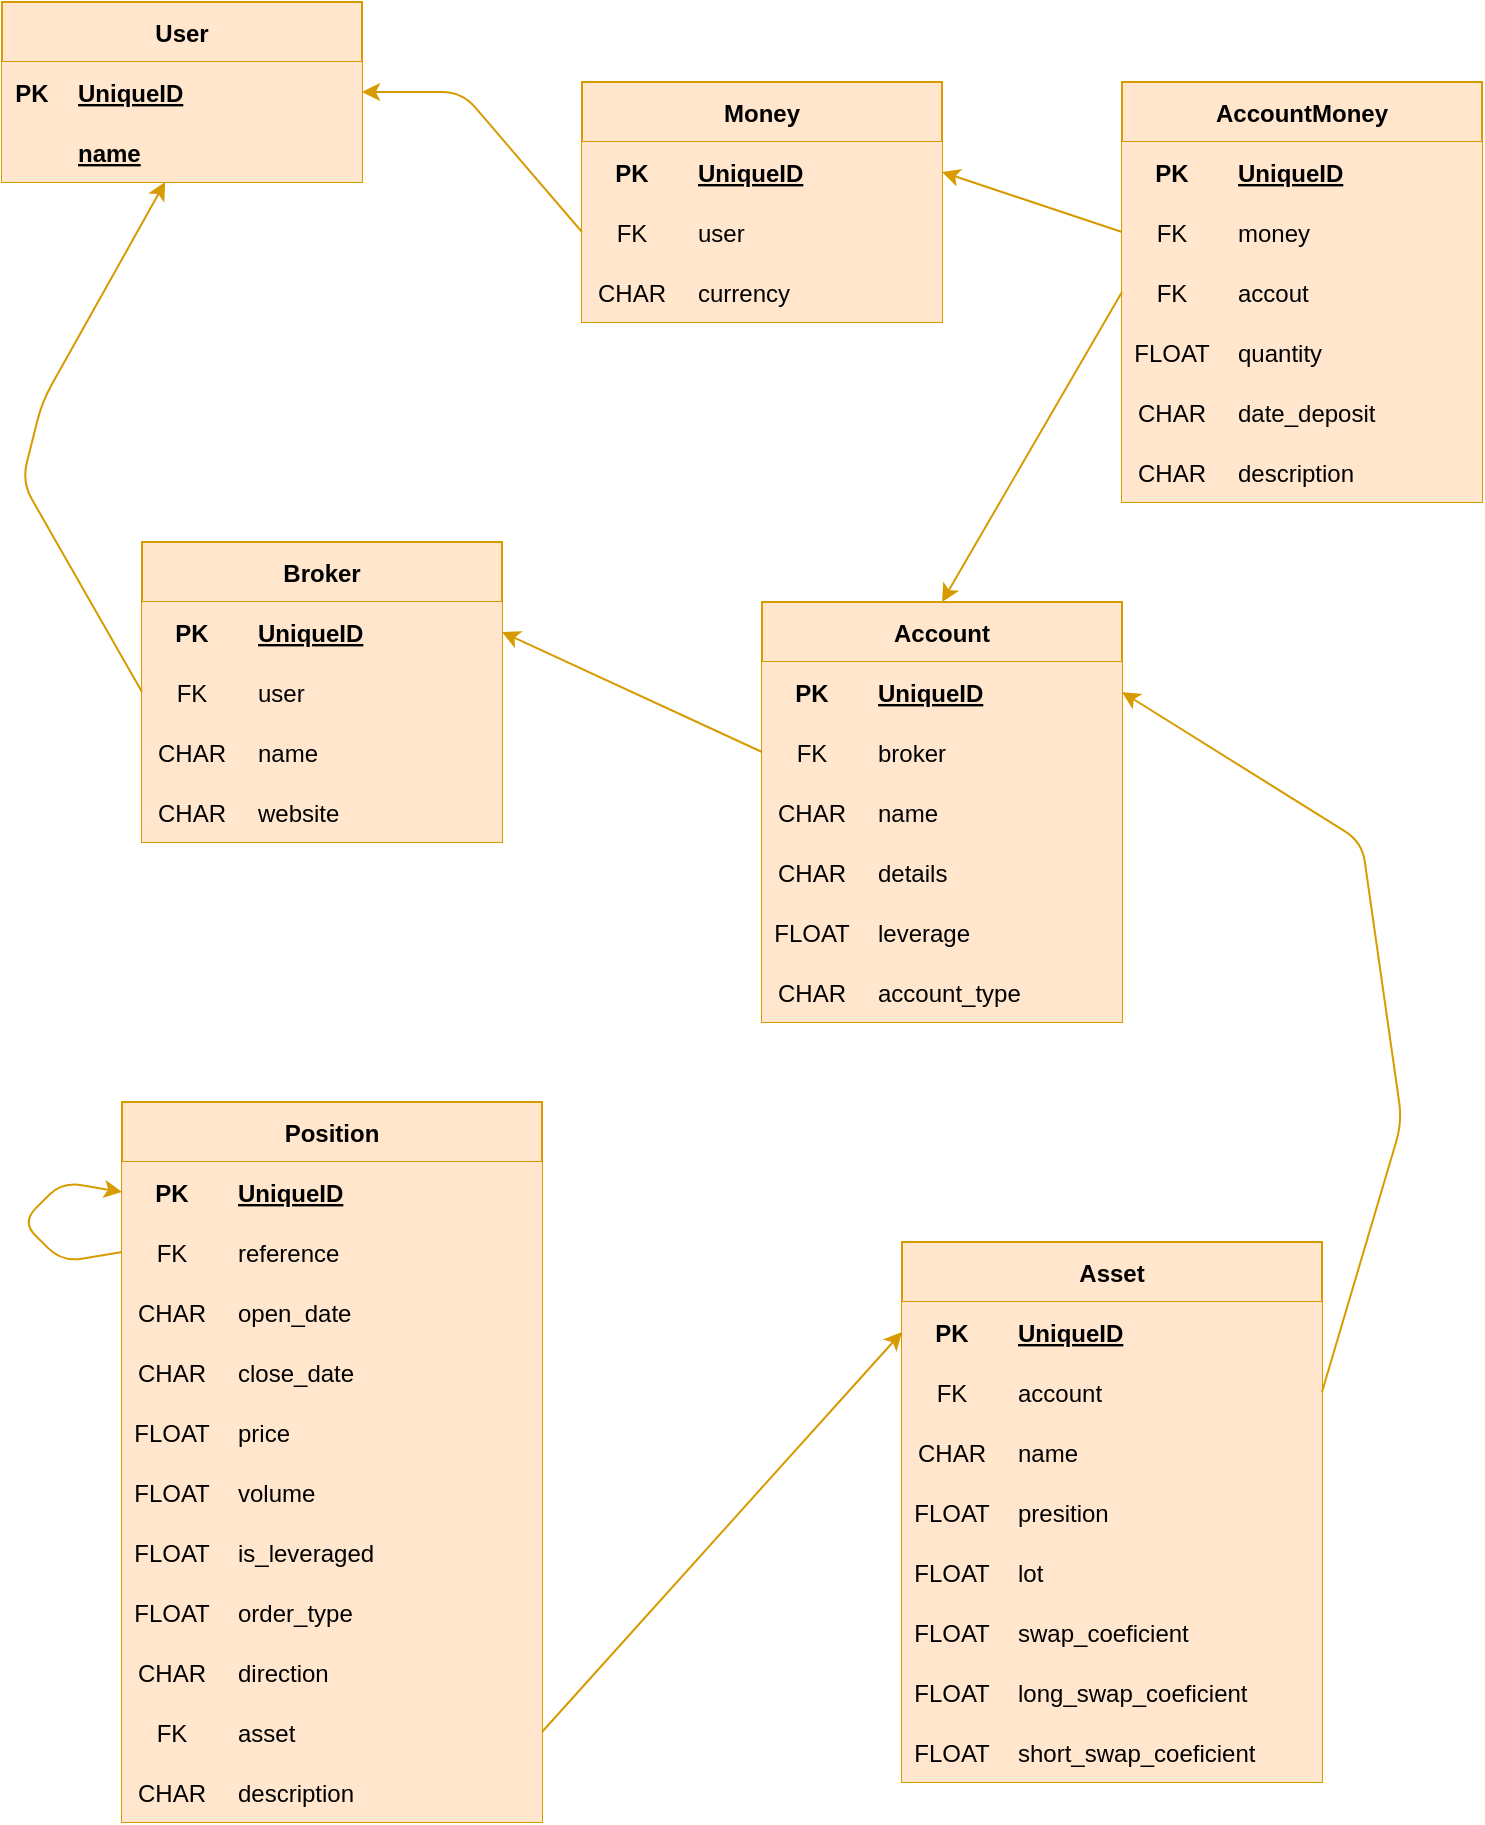 <mxfile>
    <diagram id="B8RGWdeKtpABV1qiiUbp" name="Page-1">
        <mxGraphModel dx="849" dy="607" grid="1" gridSize="10" guides="1" tooltips="1" connect="1" arrows="1" fold="1" page="1" pageScale="1" pageWidth="850" pageHeight="1100" math="0" shadow="0">
            <root>
                <mxCell id="0"/>
                <mxCell id="1" parent="0"/>
                <mxCell id="31" value="User" style="shape=table;startSize=30;container=1;collapsible=1;childLayout=tableLayout;fixedRows=1;rowLines=0;fontStyle=1;align=center;resizeLast=1;swimlaneLine=1;shadow=0;fillColor=#ffe6cc;strokeColor=#d79b00;fontColor=#000000;" parent="1" vertex="1">
                    <mxGeometry x="30" y="100" width="180" height="90" as="geometry"/>
                </mxCell>
                <mxCell id="32" value="" style="shape=tableRow;horizontal=0;startSize=0;swimlaneHead=0;swimlaneBody=0;collapsible=0;dropTarget=0;points=[[0,0.5],[1,0.5]];portConstraint=eastwest;top=0;left=0;right=0;bottom=1;swimlaneLine=1;shadow=0;fillColor=#ffe6cc;strokeColor=#d79b00;fontColor=#000000;" parent="31" vertex="1">
                    <mxGeometry y="30" width="180" height="30" as="geometry"/>
                </mxCell>
                <mxCell id="33" value="PK" style="shape=partialRectangle;connectable=0;top=0;left=0;bottom=0;right=0;fontStyle=1;overflow=hidden;swimlaneLine=1;shadow=0;fillColor=#ffe6cc;strokeColor=#d79b00;fontColor=#000000;" parent="32" vertex="1">
                    <mxGeometry width="30" height="30" as="geometry">
                        <mxRectangle width="30" height="30" as="alternateBounds"/>
                    </mxGeometry>
                </mxCell>
                <mxCell id="34" value="UniqueID" style="shape=partialRectangle;connectable=0;top=0;left=0;bottom=0;right=0;align=left;spacingLeft=6;fontStyle=5;overflow=hidden;swimlaneLine=1;shadow=0;fillColor=#ffe6cc;strokeColor=#d79b00;fontColor=#000000;" parent="32" vertex="1">
                    <mxGeometry x="30" width="150" height="30" as="geometry">
                        <mxRectangle width="150" height="30" as="alternateBounds"/>
                    </mxGeometry>
                </mxCell>
                <mxCell id="44" style="shape=tableRow;horizontal=0;startSize=0;swimlaneHead=0;swimlaneBody=0;collapsible=0;dropTarget=0;points=[[0,0.5],[1,0.5]];portConstraint=eastwest;top=0;left=0;right=0;bottom=1;swimlaneLine=1;shadow=0;fillColor=#ffe6cc;strokeColor=#d79b00;fontColor=#000000;" parent="31" vertex="1">
                    <mxGeometry y="60" width="180" height="30" as="geometry"/>
                </mxCell>
                <mxCell id="45" style="shape=partialRectangle;connectable=0;top=0;left=0;bottom=0;right=0;fontStyle=1;overflow=hidden;swimlaneLine=1;shadow=0;fillColor=#ffe6cc;strokeColor=#d79b00;fontColor=#000000;" parent="44" vertex="1">
                    <mxGeometry width="30" height="30" as="geometry">
                        <mxRectangle width="30" height="30" as="alternateBounds"/>
                    </mxGeometry>
                </mxCell>
                <mxCell id="46" value="name" style="shape=partialRectangle;connectable=0;top=0;left=0;bottom=0;right=0;align=left;spacingLeft=6;fontStyle=5;overflow=hidden;swimlaneLine=1;shadow=0;fillColor=#ffe6cc;strokeColor=#d79b00;fontColor=#000000;" parent="44" vertex="1">
                    <mxGeometry x="30" width="150" height="30" as="geometry">
                        <mxRectangle width="150" height="30" as="alternateBounds"/>
                    </mxGeometry>
                </mxCell>
                <mxCell id="47" value="Money" style="shape=table;startSize=30;container=1;collapsible=1;childLayout=tableLayout;fixedRows=1;rowLines=0;fontStyle=1;align=center;resizeLast=1;swimlaneLine=1;shadow=0;fillColor=#ffe6cc;strokeColor=#d79b00;fontColor=#000000;" parent="1" vertex="1">
                    <mxGeometry x="320" y="140" width="180" height="120" as="geometry"/>
                </mxCell>
                <mxCell id="48" value="" style="shape=tableRow;horizontal=0;startSize=0;swimlaneHead=0;swimlaneBody=0;collapsible=0;dropTarget=0;points=[[0,0.5],[1,0.5]];portConstraint=eastwest;top=0;left=0;right=0;bottom=1;swimlaneLine=1;shadow=0;fillColor=#ffe6cc;strokeColor=#d79b00;fontColor=#000000;" parent="47" vertex="1">
                    <mxGeometry y="30" width="180" height="30" as="geometry"/>
                </mxCell>
                <mxCell id="49" value="PK" style="shape=partialRectangle;connectable=0;top=0;left=0;bottom=0;right=0;fontStyle=1;overflow=hidden;swimlaneLine=1;shadow=0;fillColor=#ffe6cc;strokeColor=#d79b00;fontColor=#000000;" parent="48" vertex="1">
                    <mxGeometry width="50" height="30" as="geometry">
                        <mxRectangle width="50" height="30" as="alternateBounds"/>
                    </mxGeometry>
                </mxCell>
                <mxCell id="50" value="UniqueID" style="shape=partialRectangle;connectable=0;top=0;left=0;bottom=0;right=0;align=left;spacingLeft=6;fontStyle=5;overflow=hidden;swimlaneLine=1;shadow=0;fillColor=#ffe6cc;strokeColor=#d79b00;fontColor=#000000;" parent="48" vertex="1">
                    <mxGeometry x="50" width="130" height="30" as="geometry">
                        <mxRectangle width="130" height="30" as="alternateBounds"/>
                    </mxGeometry>
                </mxCell>
                <mxCell id="51" value="" style="shape=tableRow;horizontal=0;startSize=0;swimlaneHead=0;swimlaneBody=0;collapsible=0;dropTarget=0;points=[[0,0.5],[1,0.5]];portConstraint=eastwest;top=0;left=0;right=0;bottom=0;swimlaneLine=1;shadow=0;fillColor=#ffe6cc;strokeColor=#d79b00;fontColor=#000000;" parent="47" vertex="1">
                    <mxGeometry y="60" width="180" height="30" as="geometry"/>
                </mxCell>
                <mxCell id="52" value="FK" style="shape=partialRectangle;connectable=0;top=0;left=0;bottom=0;right=0;editable=1;overflow=hidden;swimlaneLine=1;shadow=0;fillColor=#ffe6cc;strokeColor=#d79b00;fontColor=#000000;" parent="51" vertex="1">
                    <mxGeometry width="50" height="30" as="geometry">
                        <mxRectangle width="50" height="30" as="alternateBounds"/>
                    </mxGeometry>
                </mxCell>
                <mxCell id="53" value="user" style="shape=partialRectangle;connectable=0;top=0;left=0;bottom=0;right=0;align=left;spacingLeft=6;overflow=hidden;swimlaneLine=1;shadow=0;fillColor=#ffe6cc;strokeColor=#d79b00;fontColor=#000000;" parent="51" vertex="1">
                    <mxGeometry x="50" width="130" height="30" as="geometry">
                        <mxRectangle width="130" height="30" as="alternateBounds"/>
                    </mxGeometry>
                </mxCell>
                <mxCell id="54" value="" style="shape=tableRow;horizontal=0;startSize=0;swimlaneHead=0;swimlaneBody=0;collapsible=0;dropTarget=0;points=[[0,0.5],[1,0.5]];portConstraint=eastwest;top=0;left=0;right=0;bottom=0;swimlaneLine=1;shadow=0;fillColor=#ffe6cc;strokeColor=#d79b00;fontColor=#000000;" parent="47" vertex="1">
                    <mxGeometry y="90" width="180" height="30" as="geometry"/>
                </mxCell>
                <mxCell id="55" value="CHAR" style="shape=partialRectangle;connectable=0;top=0;left=0;bottom=0;right=0;editable=1;overflow=hidden;swimlaneLine=1;shadow=0;fillColor=#ffe6cc;strokeColor=#d79b00;fontColor=#000000;" parent="54" vertex="1">
                    <mxGeometry width="50" height="30" as="geometry">
                        <mxRectangle width="50" height="30" as="alternateBounds"/>
                    </mxGeometry>
                </mxCell>
                <mxCell id="56" value="currency" style="shape=partialRectangle;connectable=0;top=0;left=0;bottom=0;right=0;align=left;spacingLeft=6;overflow=hidden;swimlaneLine=1;shadow=0;fillColor=#ffe6cc;strokeColor=#d79b00;fontColor=#000000;" parent="54" vertex="1">
                    <mxGeometry x="50" width="130" height="30" as="geometry">
                        <mxRectangle width="130" height="30" as="alternateBounds"/>
                    </mxGeometry>
                </mxCell>
                <mxCell id="64" style="edgeStyle=none;html=1;exitX=0;exitY=0.5;exitDx=0;exitDy=0;entryX=1;entryY=0.5;entryDx=0;entryDy=0;swimlaneLine=1;shadow=0;fillColor=#ffe6cc;strokeColor=#d79b00;fontColor=#000000;" parent="1" source="51" target="32" edge="1">
                    <mxGeometry relative="1" as="geometry">
                        <Array as="points">
                            <mxPoint x="260" y="145"/>
                        </Array>
                    </mxGeometry>
                </mxCell>
                <mxCell id="65" value="Broker" style="shape=table;startSize=30;container=1;collapsible=1;childLayout=tableLayout;fixedRows=1;rowLines=0;fontStyle=1;align=center;resizeLast=1;swimlaneLine=1;shadow=0;fillColor=#ffe6cc;strokeColor=#d79b00;fontColor=#000000;" parent="1" vertex="1">
                    <mxGeometry x="100" y="370" width="180" height="150" as="geometry"/>
                </mxCell>
                <mxCell id="66" value="" style="shape=tableRow;horizontal=0;startSize=0;swimlaneHead=0;swimlaneBody=0;collapsible=0;dropTarget=0;points=[[0,0.5],[1,0.5]];portConstraint=eastwest;top=0;left=0;right=0;bottom=1;swimlaneLine=1;shadow=0;fillColor=#ffe6cc;strokeColor=#d79b00;fontColor=#000000;" parent="65" vertex="1">
                    <mxGeometry y="30" width="180" height="30" as="geometry"/>
                </mxCell>
                <mxCell id="67" value="PK" style="shape=partialRectangle;connectable=0;top=0;left=0;bottom=0;right=0;fontStyle=1;overflow=hidden;swimlaneLine=1;shadow=0;fillColor=#ffe6cc;strokeColor=#d79b00;fontColor=#000000;" parent="66" vertex="1">
                    <mxGeometry width="50" height="30" as="geometry">
                        <mxRectangle width="50" height="30" as="alternateBounds"/>
                    </mxGeometry>
                </mxCell>
                <mxCell id="68" value="UniqueID" style="shape=partialRectangle;connectable=0;top=0;left=0;bottom=0;right=0;align=left;spacingLeft=6;fontStyle=5;overflow=hidden;swimlaneLine=1;shadow=0;fillColor=#ffe6cc;strokeColor=#d79b00;fontColor=#000000;" parent="66" vertex="1">
                    <mxGeometry x="50" width="130" height="30" as="geometry">
                        <mxRectangle width="130" height="30" as="alternateBounds"/>
                    </mxGeometry>
                </mxCell>
                <mxCell id="69" value="" style="shape=tableRow;horizontal=0;startSize=0;swimlaneHead=0;swimlaneBody=0;collapsible=0;dropTarget=0;points=[[0,0.5],[1,0.5]];portConstraint=eastwest;top=0;left=0;right=0;bottom=0;swimlaneLine=1;shadow=0;fillColor=#ffe6cc;strokeColor=#d79b00;fontColor=#000000;" parent="65" vertex="1">
                    <mxGeometry y="60" width="180" height="30" as="geometry"/>
                </mxCell>
                <mxCell id="70" value="FK" style="shape=partialRectangle;connectable=0;top=0;left=0;bottom=0;right=0;editable=1;overflow=hidden;swimlaneLine=1;shadow=0;fillColor=#ffe6cc;strokeColor=#d79b00;fontColor=#000000;" parent="69" vertex="1">
                    <mxGeometry width="50" height="30" as="geometry">
                        <mxRectangle width="50" height="30" as="alternateBounds"/>
                    </mxGeometry>
                </mxCell>
                <mxCell id="71" value="user" style="shape=partialRectangle;connectable=0;top=0;left=0;bottom=0;right=0;align=left;spacingLeft=6;overflow=hidden;swimlaneLine=1;shadow=0;fillColor=#ffe6cc;strokeColor=#d79b00;fontColor=#000000;" parent="69" vertex="1">
                    <mxGeometry x="50" width="130" height="30" as="geometry">
                        <mxRectangle width="130" height="30" as="alternateBounds"/>
                    </mxGeometry>
                </mxCell>
                <mxCell id="72" value="" style="shape=tableRow;horizontal=0;startSize=0;swimlaneHead=0;swimlaneBody=0;collapsible=0;dropTarget=0;points=[[0,0.5],[1,0.5]];portConstraint=eastwest;top=0;left=0;right=0;bottom=0;swimlaneLine=1;shadow=0;fillColor=#ffe6cc;strokeColor=#d79b00;fontColor=#000000;" parent="65" vertex="1">
                    <mxGeometry y="90" width="180" height="30" as="geometry"/>
                </mxCell>
                <mxCell id="73" value="CHAR" style="shape=partialRectangle;connectable=0;top=0;left=0;bottom=0;right=0;editable=1;overflow=hidden;swimlaneLine=1;shadow=0;fillColor=#ffe6cc;strokeColor=#d79b00;fontColor=#000000;" parent="72" vertex="1">
                    <mxGeometry width="50" height="30" as="geometry">
                        <mxRectangle width="50" height="30" as="alternateBounds"/>
                    </mxGeometry>
                </mxCell>
                <mxCell id="74" value="name" style="shape=partialRectangle;connectable=0;top=0;left=0;bottom=0;right=0;align=left;spacingLeft=6;overflow=hidden;swimlaneLine=1;shadow=0;fillColor=#ffe6cc;strokeColor=#d79b00;fontColor=#000000;" parent="72" vertex="1">
                    <mxGeometry x="50" width="130" height="30" as="geometry">
                        <mxRectangle width="130" height="30" as="alternateBounds"/>
                    </mxGeometry>
                </mxCell>
                <mxCell id="75" style="shape=tableRow;horizontal=0;startSize=0;swimlaneHead=0;swimlaneBody=0;collapsible=0;dropTarget=0;points=[[0,0.5],[1,0.5]];portConstraint=eastwest;top=0;left=0;right=0;bottom=0;swimlaneLine=1;shadow=0;fillColor=#ffe6cc;strokeColor=#d79b00;fontColor=#000000;" parent="65" vertex="1">
                    <mxGeometry y="120" width="180" height="30" as="geometry"/>
                </mxCell>
                <mxCell id="76" value="CHAR" style="shape=partialRectangle;connectable=0;top=0;left=0;bottom=0;right=0;editable=1;overflow=hidden;swimlaneLine=1;shadow=0;fillColor=#ffe6cc;strokeColor=#d79b00;fontColor=#000000;" parent="75" vertex="1">
                    <mxGeometry width="50" height="30" as="geometry">
                        <mxRectangle width="50" height="30" as="alternateBounds"/>
                    </mxGeometry>
                </mxCell>
                <mxCell id="77" value="website" style="shape=partialRectangle;connectable=0;top=0;left=0;bottom=0;right=0;align=left;spacingLeft=6;overflow=hidden;swimlaneLine=1;shadow=0;fillColor=#ffe6cc;strokeColor=#d79b00;fontColor=#000000;" parent="75" vertex="1">
                    <mxGeometry x="50" width="130" height="30" as="geometry">
                        <mxRectangle width="130" height="30" as="alternateBounds"/>
                    </mxGeometry>
                </mxCell>
                <mxCell id="78" style="edgeStyle=none;html=1;exitX=0;exitY=0.5;exitDx=0;exitDy=0;swimlaneLine=1;shadow=0;fillColor=#ffe6cc;strokeColor=#d79b00;fontColor=#000000;" parent="1" source="69" target="44" edge="1">
                    <mxGeometry relative="1" as="geometry">
                        <Array as="points">
                            <mxPoint x="40" y="340"/>
                            <mxPoint x="50" y="300"/>
                        </Array>
                    </mxGeometry>
                </mxCell>
                <mxCell id="79" value="Account" style="shape=table;startSize=30;container=1;collapsible=1;childLayout=tableLayout;fixedRows=1;rowLines=0;fontStyle=1;align=center;resizeLast=1;swimlaneLine=1;shadow=0;fillColor=#ffe6cc;strokeColor=#d79b00;fontColor=#000000;" parent="1" vertex="1">
                    <mxGeometry x="410" y="400" width="180" height="210" as="geometry"/>
                </mxCell>
                <mxCell id="80" value="" style="shape=tableRow;horizontal=0;startSize=0;swimlaneHead=0;swimlaneBody=0;collapsible=0;dropTarget=0;points=[[0,0.5],[1,0.5]];portConstraint=eastwest;top=0;left=0;right=0;bottom=1;swimlaneLine=1;shadow=0;fillColor=#ffe6cc;strokeColor=#d79b00;fontColor=#000000;" parent="79" vertex="1">
                    <mxGeometry y="30" width="180" height="30" as="geometry"/>
                </mxCell>
                <mxCell id="81" value="PK" style="shape=partialRectangle;connectable=0;top=0;left=0;bottom=0;right=0;fontStyle=1;overflow=hidden;swimlaneLine=1;shadow=0;fillColor=#ffe6cc;strokeColor=#d79b00;fontColor=#000000;" parent="80" vertex="1">
                    <mxGeometry width="50" height="30" as="geometry">
                        <mxRectangle width="50" height="30" as="alternateBounds"/>
                    </mxGeometry>
                </mxCell>
                <mxCell id="82" value="UniqueID" style="shape=partialRectangle;connectable=0;top=0;left=0;bottom=0;right=0;align=left;spacingLeft=6;fontStyle=5;overflow=hidden;swimlaneLine=1;shadow=0;fillColor=#ffe6cc;strokeColor=#d79b00;fontColor=#000000;" parent="80" vertex="1">
                    <mxGeometry x="50" width="130" height="30" as="geometry">
                        <mxRectangle width="130" height="30" as="alternateBounds"/>
                    </mxGeometry>
                </mxCell>
                <mxCell id="83" value="" style="shape=tableRow;horizontal=0;startSize=0;swimlaneHead=0;swimlaneBody=0;collapsible=0;dropTarget=0;points=[[0,0.5],[1,0.5]];portConstraint=eastwest;top=0;left=0;right=0;bottom=0;swimlaneLine=1;shadow=0;fillColor=#ffe6cc;strokeColor=#d79b00;fontColor=#000000;" parent="79" vertex="1">
                    <mxGeometry y="60" width="180" height="30" as="geometry"/>
                </mxCell>
                <mxCell id="84" value="FK" style="shape=partialRectangle;connectable=0;top=0;left=0;bottom=0;right=0;editable=1;overflow=hidden;swimlaneLine=1;shadow=0;fillColor=#ffe6cc;strokeColor=#d79b00;fontColor=#000000;" parent="83" vertex="1">
                    <mxGeometry width="50" height="30" as="geometry">
                        <mxRectangle width="50" height="30" as="alternateBounds"/>
                    </mxGeometry>
                </mxCell>
                <mxCell id="85" value="broker" style="shape=partialRectangle;connectable=0;top=0;left=0;bottom=0;right=0;align=left;spacingLeft=6;overflow=hidden;swimlaneLine=1;shadow=0;fillColor=#ffe6cc;strokeColor=#d79b00;fontColor=#000000;" parent="83" vertex="1">
                    <mxGeometry x="50" width="130" height="30" as="geometry">
                        <mxRectangle width="130" height="30" as="alternateBounds"/>
                    </mxGeometry>
                </mxCell>
                <mxCell id="86" value="" style="shape=tableRow;horizontal=0;startSize=0;swimlaneHead=0;swimlaneBody=0;collapsible=0;dropTarget=0;points=[[0,0.5],[1,0.5]];portConstraint=eastwest;top=0;left=0;right=0;bottom=0;swimlaneLine=1;shadow=0;fillColor=#ffe6cc;strokeColor=#d79b00;fontColor=#000000;" parent="79" vertex="1">
                    <mxGeometry y="90" width="180" height="30" as="geometry"/>
                </mxCell>
                <mxCell id="87" value="CHAR" style="shape=partialRectangle;connectable=0;top=0;left=0;bottom=0;right=0;editable=1;overflow=hidden;swimlaneLine=1;shadow=0;fillColor=#ffe6cc;strokeColor=#d79b00;fontColor=#000000;" parent="86" vertex="1">
                    <mxGeometry width="50" height="30" as="geometry">
                        <mxRectangle width="50" height="30" as="alternateBounds"/>
                    </mxGeometry>
                </mxCell>
                <mxCell id="88" value="name" style="shape=partialRectangle;connectable=0;top=0;left=0;bottom=0;right=0;align=left;spacingLeft=6;overflow=hidden;swimlaneLine=1;shadow=0;fillColor=#ffe6cc;strokeColor=#d79b00;fontColor=#000000;" parent="86" vertex="1">
                    <mxGeometry x="50" width="130" height="30" as="geometry">
                        <mxRectangle width="130" height="30" as="alternateBounds"/>
                    </mxGeometry>
                </mxCell>
                <mxCell id="89" style="shape=tableRow;horizontal=0;startSize=0;swimlaneHead=0;swimlaneBody=0;collapsible=0;dropTarget=0;points=[[0,0.5],[1,0.5]];portConstraint=eastwest;top=0;left=0;right=0;bottom=0;swimlaneLine=1;shadow=0;fillColor=#ffe6cc;strokeColor=#d79b00;fontColor=#000000;" parent="79" vertex="1">
                    <mxGeometry y="120" width="180" height="30" as="geometry"/>
                </mxCell>
                <mxCell id="90" value="CHAR" style="shape=partialRectangle;connectable=0;top=0;left=0;bottom=0;right=0;editable=1;overflow=hidden;swimlaneLine=1;shadow=0;fillColor=#ffe6cc;strokeColor=#d79b00;fontColor=#000000;" parent="89" vertex="1">
                    <mxGeometry width="50" height="30" as="geometry">
                        <mxRectangle width="50" height="30" as="alternateBounds"/>
                    </mxGeometry>
                </mxCell>
                <mxCell id="91" value="details" style="shape=partialRectangle;connectable=0;top=0;left=0;bottom=0;right=0;align=left;spacingLeft=6;overflow=hidden;swimlaneLine=1;shadow=0;fillColor=#ffe6cc;strokeColor=#d79b00;fontColor=#000000;" parent="89" vertex="1">
                    <mxGeometry x="50" width="130" height="30" as="geometry">
                        <mxRectangle width="130" height="30" as="alternateBounds"/>
                    </mxGeometry>
                </mxCell>
                <mxCell id="92" style="shape=tableRow;horizontal=0;startSize=0;swimlaneHead=0;swimlaneBody=0;collapsible=0;dropTarget=0;points=[[0,0.5],[1,0.5]];portConstraint=eastwest;top=0;left=0;right=0;bottom=0;swimlaneLine=1;shadow=0;fillColor=#ffe6cc;strokeColor=#d79b00;fontColor=#000000;" parent="79" vertex="1">
                    <mxGeometry y="150" width="180" height="30" as="geometry"/>
                </mxCell>
                <mxCell id="93" value="FLOAT" style="shape=partialRectangle;connectable=0;top=0;left=0;bottom=0;right=0;editable=1;overflow=hidden;swimlaneLine=1;shadow=0;fillColor=#ffe6cc;strokeColor=#d79b00;fontColor=#000000;" parent="92" vertex="1">
                    <mxGeometry width="50" height="30" as="geometry">
                        <mxRectangle width="50" height="30" as="alternateBounds"/>
                    </mxGeometry>
                </mxCell>
                <mxCell id="94" value="leverage" style="shape=partialRectangle;connectable=0;top=0;left=0;bottom=0;right=0;align=left;spacingLeft=6;overflow=hidden;swimlaneLine=1;shadow=0;fillColor=#ffe6cc;strokeColor=#d79b00;fontColor=#000000;" parent="92" vertex="1">
                    <mxGeometry x="50" width="130" height="30" as="geometry">
                        <mxRectangle width="130" height="30" as="alternateBounds"/>
                    </mxGeometry>
                </mxCell>
                <mxCell id="95" style="shape=tableRow;horizontal=0;startSize=0;swimlaneHead=0;swimlaneBody=0;collapsible=0;dropTarget=0;points=[[0,0.5],[1,0.5]];portConstraint=eastwest;top=0;left=0;right=0;bottom=0;swimlaneLine=1;shadow=0;fillColor=#ffe6cc;strokeColor=#d79b00;fontColor=#000000;" parent="79" vertex="1">
                    <mxGeometry y="180" width="180" height="30" as="geometry"/>
                </mxCell>
                <mxCell id="96" value="CHAR" style="shape=partialRectangle;connectable=0;top=0;left=0;bottom=0;right=0;editable=1;overflow=hidden;swimlaneLine=1;shadow=0;fillColor=#ffe6cc;strokeColor=#d79b00;fontColor=#000000;" parent="95" vertex="1">
                    <mxGeometry width="50" height="30" as="geometry">
                        <mxRectangle width="50" height="30" as="alternateBounds"/>
                    </mxGeometry>
                </mxCell>
                <mxCell id="97" value="account_type" style="shape=partialRectangle;connectable=0;top=0;left=0;bottom=0;right=0;align=left;spacingLeft=6;overflow=hidden;swimlaneLine=1;shadow=0;fillColor=#ffe6cc;strokeColor=#d79b00;fontColor=#000000;" parent="95" vertex="1">
                    <mxGeometry x="50" width="130" height="30" as="geometry">
                        <mxRectangle width="130" height="30" as="alternateBounds"/>
                    </mxGeometry>
                </mxCell>
                <mxCell id="101" style="edgeStyle=none;html=1;exitX=0;exitY=0.5;exitDx=0;exitDy=0;entryX=1;entryY=0.5;entryDx=0;entryDy=0;swimlaneLine=1;shadow=0;fillColor=#ffe6cc;strokeColor=#d79b00;fontColor=#000000;" parent="1" source="83" target="66" edge="1">
                    <mxGeometry relative="1" as="geometry"/>
                </mxCell>
                <mxCell id="102" value="Asset" style="shape=table;startSize=30;container=1;collapsible=1;childLayout=tableLayout;fixedRows=1;rowLines=0;fontStyle=1;align=center;resizeLast=1;swimlaneLine=1;shadow=0;fillColor=#ffe6cc;strokeColor=#d79b00;fontColor=#000000;" parent="1" vertex="1">
                    <mxGeometry x="480" y="720" width="210" height="270" as="geometry"/>
                </mxCell>
                <mxCell id="103" value="" style="shape=tableRow;horizontal=0;startSize=0;swimlaneHead=0;swimlaneBody=0;collapsible=0;dropTarget=0;points=[[0,0.5],[1,0.5]];portConstraint=eastwest;top=0;left=0;right=0;bottom=1;swimlaneLine=1;shadow=0;fillColor=#ffe6cc;strokeColor=#d79b00;fontColor=#000000;" parent="102" vertex="1">
                    <mxGeometry y="30" width="210" height="30" as="geometry"/>
                </mxCell>
                <mxCell id="104" value="PK" style="shape=partialRectangle;connectable=0;top=0;left=0;bottom=0;right=0;fontStyle=1;overflow=hidden;swimlaneLine=1;shadow=0;fillColor=#ffe6cc;strokeColor=#d79b00;fontColor=#000000;" parent="103" vertex="1">
                    <mxGeometry width="50" height="30" as="geometry">
                        <mxRectangle width="50" height="30" as="alternateBounds"/>
                    </mxGeometry>
                </mxCell>
                <mxCell id="105" value="UniqueID" style="shape=partialRectangle;connectable=0;top=0;left=0;bottom=0;right=0;align=left;spacingLeft=6;fontStyle=5;overflow=hidden;swimlaneLine=1;shadow=0;fillColor=#ffe6cc;strokeColor=#d79b00;fontColor=#000000;" parent="103" vertex="1">
                    <mxGeometry x="50" width="160" height="30" as="geometry">
                        <mxRectangle width="160" height="30" as="alternateBounds"/>
                    </mxGeometry>
                </mxCell>
                <mxCell id="106" value="" style="shape=tableRow;horizontal=0;startSize=0;swimlaneHead=0;swimlaneBody=0;collapsible=0;dropTarget=0;points=[[0,0.5],[1,0.5]];portConstraint=eastwest;top=0;left=0;right=0;bottom=0;swimlaneLine=1;shadow=0;fillColor=#ffe6cc;strokeColor=#d79b00;fontColor=#000000;" parent="102" vertex="1">
                    <mxGeometry y="60" width="210" height="30" as="geometry"/>
                </mxCell>
                <mxCell id="107" value="FK" style="shape=partialRectangle;connectable=0;top=0;left=0;bottom=0;right=0;editable=1;overflow=hidden;swimlaneLine=1;shadow=0;fillColor=#ffe6cc;strokeColor=#d79b00;fontColor=#000000;" parent="106" vertex="1">
                    <mxGeometry width="50" height="30" as="geometry">
                        <mxRectangle width="50" height="30" as="alternateBounds"/>
                    </mxGeometry>
                </mxCell>
                <mxCell id="108" value="account" style="shape=partialRectangle;connectable=0;top=0;left=0;bottom=0;right=0;align=left;spacingLeft=6;overflow=hidden;swimlaneLine=1;shadow=0;fillColor=#ffe6cc;strokeColor=#d79b00;fontColor=#000000;" parent="106" vertex="1">
                    <mxGeometry x="50" width="160" height="30" as="geometry">
                        <mxRectangle width="160" height="30" as="alternateBounds"/>
                    </mxGeometry>
                </mxCell>
                <mxCell id="109" value="" style="shape=tableRow;horizontal=0;startSize=0;swimlaneHead=0;swimlaneBody=0;collapsible=0;dropTarget=0;points=[[0,0.5],[1,0.5]];portConstraint=eastwest;top=0;left=0;right=0;bottom=0;swimlaneLine=1;shadow=0;fillColor=#ffe6cc;strokeColor=#d79b00;fontColor=#000000;" parent="102" vertex="1">
                    <mxGeometry y="90" width="210" height="30" as="geometry"/>
                </mxCell>
                <mxCell id="110" value="CHAR" style="shape=partialRectangle;connectable=0;top=0;left=0;bottom=0;right=0;editable=1;overflow=hidden;swimlaneLine=1;shadow=0;fillColor=#ffe6cc;strokeColor=#d79b00;fontColor=#000000;" parent="109" vertex="1">
                    <mxGeometry width="50" height="30" as="geometry">
                        <mxRectangle width="50" height="30" as="alternateBounds"/>
                    </mxGeometry>
                </mxCell>
                <mxCell id="111" value="name" style="shape=partialRectangle;connectable=0;top=0;left=0;bottom=0;right=0;align=left;spacingLeft=6;overflow=hidden;swimlaneLine=1;shadow=0;fillColor=#ffe6cc;strokeColor=#d79b00;fontColor=#000000;" parent="109" vertex="1">
                    <mxGeometry x="50" width="160" height="30" as="geometry">
                        <mxRectangle width="160" height="30" as="alternateBounds"/>
                    </mxGeometry>
                </mxCell>
                <mxCell id="112" style="shape=tableRow;horizontal=0;startSize=0;swimlaneHead=0;swimlaneBody=0;collapsible=0;dropTarget=0;points=[[0,0.5],[1,0.5]];portConstraint=eastwest;top=0;left=0;right=0;bottom=0;swimlaneLine=1;shadow=0;fillColor=#ffe6cc;strokeColor=#d79b00;fontColor=#000000;" parent="102" vertex="1">
                    <mxGeometry y="120" width="210" height="30" as="geometry"/>
                </mxCell>
                <mxCell id="113" value="FLOAT" style="shape=partialRectangle;connectable=0;top=0;left=0;bottom=0;right=0;editable=1;overflow=hidden;swimlaneLine=1;shadow=0;fillColor=#ffe6cc;strokeColor=#d79b00;fontColor=#000000;" parent="112" vertex="1">
                    <mxGeometry width="50" height="30" as="geometry">
                        <mxRectangle width="50" height="30" as="alternateBounds"/>
                    </mxGeometry>
                </mxCell>
                <mxCell id="114" value="presition" style="shape=partialRectangle;connectable=0;top=0;left=0;bottom=0;right=0;align=left;spacingLeft=6;overflow=hidden;swimlaneLine=1;shadow=0;fillColor=#ffe6cc;strokeColor=#d79b00;fontColor=#000000;" parent="112" vertex="1">
                    <mxGeometry x="50" width="160" height="30" as="geometry">
                        <mxRectangle width="160" height="30" as="alternateBounds"/>
                    </mxGeometry>
                </mxCell>
                <mxCell id="115" style="shape=tableRow;horizontal=0;startSize=0;swimlaneHead=0;swimlaneBody=0;collapsible=0;dropTarget=0;points=[[0,0.5],[1,0.5]];portConstraint=eastwest;top=0;left=0;right=0;bottom=0;swimlaneLine=1;shadow=0;fillColor=#ffe6cc;strokeColor=#d79b00;fontColor=#000000;" parent="102" vertex="1">
                    <mxGeometry y="150" width="210" height="30" as="geometry"/>
                </mxCell>
                <mxCell id="116" value="FLOAT" style="shape=partialRectangle;connectable=0;top=0;left=0;bottom=0;right=0;editable=1;overflow=hidden;swimlaneLine=1;shadow=0;fillColor=#ffe6cc;strokeColor=#d79b00;fontColor=#000000;" parent="115" vertex="1">
                    <mxGeometry width="50" height="30" as="geometry">
                        <mxRectangle width="50" height="30" as="alternateBounds"/>
                    </mxGeometry>
                </mxCell>
                <mxCell id="117" value="lot" style="shape=partialRectangle;connectable=0;top=0;left=0;bottom=0;right=0;align=left;spacingLeft=6;overflow=hidden;swimlaneLine=1;shadow=0;fillColor=#ffe6cc;strokeColor=#d79b00;fontColor=#000000;" parent="115" vertex="1">
                    <mxGeometry x="50" width="160" height="30" as="geometry">
                        <mxRectangle width="160" height="30" as="alternateBounds"/>
                    </mxGeometry>
                </mxCell>
                <mxCell id="118" style="shape=tableRow;horizontal=0;startSize=0;swimlaneHead=0;swimlaneBody=0;collapsible=0;dropTarget=0;points=[[0,0.5],[1,0.5]];portConstraint=eastwest;top=0;left=0;right=0;bottom=0;swimlaneLine=1;shadow=0;fillColor=#ffe6cc;strokeColor=#d79b00;fontColor=#000000;" parent="102" vertex="1">
                    <mxGeometry y="180" width="210" height="30" as="geometry"/>
                </mxCell>
                <mxCell id="119" value="FLOAT" style="shape=partialRectangle;connectable=0;top=0;left=0;bottom=0;right=0;editable=1;overflow=hidden;swimlaneLine=1;shadow=0;fillColor=#ffe6cc;strokeColor=#d79b00;fontColor=#000000;" parent="118" vertex="1">
                    <mxGeometry width="50" height="30" as="geometry">
                        <mxRectangle width="50" height="30" as="alternateBounds"/>
                    </mxGeometry>
                </mxCell>
                <mxCell id="120" value="swap_coeficient" style="shape=partialRectangle;connectable=0;top=0;left=0;bottom=0;right=0;align=left;spacingLeft=6;overflow=hidden;swimlaneLine=1;shadow=0;fillColor=#ffe6cc;strokeColor=#d79b00;fontColor=#000000;" parent="118" vertex="1">
                    <mxGeometry x="50" width="160" height="30" as="geometry">
                        <mxRectangle width="160" height="30" as="alternateBounds"/>
                    </mxGeometry>
                </mxCell>
                <mxCell id="123" style="shape=tableRow;horizontal=0;startSize=0;swimlaneHead=0;swimlaneBody=0;collapsible=0;dropTarget=0;points=[[0,0.5],[1,0.5]];portConstraint=eastwest;top=0;left=0;right=0;bottom=0;swimlaneLine=1;shadow=0;fillColor=#ffe6cc;strokeColor=#d79b00;fontColor=#000000;" parent="102" vertex="1">
                    <mxGeometry y="210" width="210" height="30" as="geometry"/>
                </mxCell>
                <mxCell id="124" value="FLOAT" style="shape=partialRectangle;connectable=0;top=0;left=0;bottom=0;right=0;editable=1;overflow=hidden;swimlaneLine=1;shadow=0;fillColor=#ffe6cc;strokeColor=#d79b00;fontColor=#000000;" parent="123" vertex="1">
                    <mxGeometry width="50" height="30" as="geometry">
                        <mxRectangle width="50" height="30" as="alternateBounds"/>
                    </mxGeometry>
                </mxCell>
                <mxCell id="125" value="long_swap_coeficient" style="shape=partialRectangle;connectable=0;top=0;left=0;bottom=0;right=0;align=left;spacingLeft=6;overflow=hidden;swimlaneLine=1;shadow=0;fillColor=#ffe6cc;strokeColor=#d79b00;fontColor=#000000;" parent="123" vertex="1">
                    <mxGeometry x="50" width="160" height="30" as="geometry">
                        <mxRectangle width="160" height="30" as="alternateBounds"/>
                    </mxGeometry>
                </mxCell>
                <mxCell id="126" style="shape=tableRow;horizontal=0;startSize=0;swimlaneHead=0;swimlaneBody=0;collapsible=0;dropTarget=0;points=[[0,0.5],[1,0.5]];portConstraint=eastwest;top=0;left=0;right=0;bottom=0;swimlaneLine=1;shadow=0;fillColor=#ffe6cc;strokeColor=#d79b00;fontColor=#000000;" parent="102" vertex="1">
                    <mxGeometry y="240" width="210" height="30" as="geometry"/>
                </mxCell>
                <mxCell id="127" value="FLOAT" style="shape=partialRectangle;connectable=0;top=0;left=0;bottom=0;right=0;editable=1;overflow=hidden;swimlaneLine=1;shadow=0;fillColor=#ffe6cc;strokeColor=#d79b00;fontColor=#000000;" parent="126" vertex="1">
                    <mxGeometry width="50" height="30" as="geometry">
                        <mxRectangle width="50" height="30" as="alternateBounds"/>
                    </mxGeometry>
                </mxCell>
                <mxCell id="128" value="short_swap_coeficient" style="shape=partialRectangle;connectable=0;top=0;left=0;bottom=0;right=0;align=left;spacingLeft=6;overflow=hidden;swimlaneLine=1;shadow=0;fillColor=#ffe6cc;strokeColor=#d79b00;fontColor=#000000;" parent="126" vertex="1">
                    <mxGeometry x="50" width="160" height="30" as="geometry">
                        <mxRectangle width="160" height="30" as="alternateBounds"/>
                    </mxGeometry>
                </mxCell>
                <mxCell id="122" style="edgeStyle=none;html=1;exitX=1;exitY=0.5;exitDx=0;exitDy=0;entryX=1;entryY=0.5;entryDx=0;entryDy=0;swimlaneLine=1;shadow=0;fillColor=#ffe6cc;strokeColor=#d79b00;fontColor=#000000;" parent="1" source="106" target="80" edge="1">
                    <mxGeometry relative="1" as="geometry">
                        <Array as="points">
                            <mxPoint x="730" y="660"/>
                            <mxPoint x="710" y="520"/>
                        </Array>
                    </mxGeometry>
                </mxCell>
                <mxCell id="132" value="Position" style="shape=table;startSize=30;container=1;collapsible=1;childLayout=tableLayout;fixedRows=1;rowLines=0;fontStyle=1;align=center;resizeLast=1;swimlaneLine=1;shadow=0;fillColor=#ffe6cc;strokeColor=#d79b00;fontColor=#000000;" parent="1" vertex="1">
                    <mxGeometry x="90" y="650" width="210" height="360" as="geometry"/>
                </mxCell>
                <mxCell id="133" value="" style="shape=tableRow;horizontal=0;startSize=0;swimlaneHead=0;swimlaneBody=0;collapsible=0;dropTarget=0;points=[[0,0.5],[1,0.5]];portConstraint=eastwest;top=0;left=0;right=0;bottom=1;swimlaneLine=1;shadow=0;fillColor=#ffe6cc;strokeColor=#d79b00;fontColor=#000000;" parent="132" vertex="1">
                    <mxGeometry y="30" width="210" height="30" as="geometry"/>
                </mxCell>
                <mxCell id="134" value="PK" style="shape=partialRectangle;connectable=0;top=0;left=0;bottom=0;right=0;fontStyle=1;overflow=hidden;swimlaneLine=1;shadow=0;fillColor=#ffe6cc;strokeColor=#d79b00;fontColor=#000000;" parent="133" vertex="1">
                    <mxGeometry width="50" height="30" as="geometry">
                        <mxRectangle width="50" height="30" as="alternateBounds"/>
                    </mxGeometry>
                </mxCell>
                <mxCell id="135" value="UniqueID" style="shape=partialRectangle;connectable=0;top=0;left=0;bottom=0;right=0;align=left;spacingLeft=6;fontStyle=5;overflow=hidden;swimlaneLine=1;shadow=0;fillColor=#ffe6cc;strokeColor=#d79b00;fontColor=#000000;" parent="133" vertex="1">
                    <mxGeometry x="50" width="160" height="30" as="geometry">
                        <mxRectangle width="160" height="30" as="alternateBounds"/>
                    </mxGeometry>
                </mxCell>
                <mxCell id="136" value="" style="shape=tableRow;horizontal=0;startSize=0;swimlaneHead=0;swimlaneBody=0;collapsible=0;dropTarget=0;points=[[0,0.5],[1,0.5]];portConstraint=eastwest;top=0;left=0;right=0;bottom=0;swimlaneLine=1;shadow=0;fillColor=#ffe6cc;strokeColor=#d79b00;fontColor=#000000;" parent="132" vertex="1">
                    <mxGeometry y="60" width="210" height="30" as="geometry"/>
                </mxCell>
                <mxCell id="137" value="FK" style="shape=partialRectangle;connectable=0;top=0;left=0;bottom=0;right=0;editable=1;overflow=hidden;swimlaneLine=1;shadow=0;fillColor=#ffe6cc;strokeColor=#d79b00;fontColor=#000000;" parent="136" vertex="1">
                    <mxGeometry width="50" height="30" as="geometry">
                        <mxRectangle width="50" height="30" as="alternateBounds"/>
                    </mxGeometry>
                </mxCell>
                <mxCell id="138" value="reference" style="shape=partialRectangle;connectable=0;top=0;left=0;bottom=0;right=0;align=left;spacingLeft=6;overflow=hidden;swimlaneLine=1;shadow=0;fillColor=#ffe6cc;strokeColor=#d79b00;fontColor=#000000;" parent="136" vertex="1">
                    <mxGeometry x="50" width="160" height="30" as="geometry">
                        <mxRectangle width="160" height="30" as="alternateBounds"/>
                    </mxGeometry>
                </mxCell>
                <mxCell id="139" value="" style="shape=tableRow;horizontal=0;startSize=0;swimlaneHead=0;swimlaneBody=0;collapsible=0;dropTarget=0;points=[[0,0.5],[1,0.5]];portConstraint=eastwest;top=0;left=0;right=0;bottom=0;swimlaneLine=1;shadow=0;fillColor=#ffe6cc;strokeColor=#d79b00;fontColor=#000000;" parent="132" vertex="1">
                    <mxGeometry y="90" width="210" height="30" as="geometry"/>
                </mxCell>
                <mxCell id="140" value="CHAR" style="shape=partialRectangle;connectable=0;top=0;left=0;bottom=0;right=0;editable=1;overflow=hidden;swimlaneLine=1;shadow=0;fillColor=#ffe6cc;strokeColor=#d79b00;fontColor=#000000;" parent="139" vertex="1">
                    <mxGeometry width="50" height="30" as="geometry">
                        <mxRectangle width="50" height="30" as="alternateBounds"/>
                    </mxGeometry>
                </mxCell>
                <mxCell id="141" value="open_date" style="shape=partialRectangle;connectable=0;top=0;left=0;bottom=0;right=0;align=left;spacingLeft=6;overflow=hidden;swimlaneLine=1;shadow=0;fillColor=#ffe6cc;strokeColor=#d79b00;fontColor=#000000;" parent="139" vertex="1">
                    <mxGeometry x="50" width="160" height="30" as="geometry">
                        <mxRectangle width="160" height="30" as="alternateBounds"/>
                    </mxGeometry>
                </mxCell>
                <mxCell id="142" style="shape=tableRow;horizontal=0;startSize=0;swimlaneHead=0;swimlaneBody=0;collapsible=0;dropTarget=0;points=[[0,0.5],[1,0.5]];portConstraint=eastwest;top=0;left=0;right=0;bottom=0;swimlaneLine=1;shadow=0;fillColor=#ffe6cc;strokeColor=#d79b00;fontColor=#000000;" parent="132" vertex="1">
                    <mxGeometry y="120" width="210" height="30" as="geometry"/>
                </mxCell>
                <mxCell id="143" value="CHAR" style="shape=partialRectangle;connectable=0;top=0;left=0;bottom=0;right=0;editable=1;overflow=hidden;swimlaneLine=1;shadow=0;fillColor=#ffe6cc;strokeColor=#d79b00;fontColor=#000000;" parent="142" vertex="1">
                    <mxGeometry width="50" height="30" as="geometry">
                        <mxRectangle width="50" height="30" as="alternateBounds"/>
                    </mxGeometry>
                </mxCell>
                <mxCell id="144" value="close_date" style="shape=partialRectangle;connectable=0;top=0;left=0;bottom=0;right=0;align=left;spacingLeft=6;overflow=hidden;swimlaneLine=1;shadow=0;fillColor=#ffe6cc;strokeColor=#d79b00;fontColor=#000000;" parent="142" vertex="1">
                    <mxGeometry x="50" width="160" height="30" as="geometry">
                        <mxRectangle width="160" height="30" as="alternateBounds"/>
                    </mxGeometry>
                </mxCell>
                <mxCell id="145" style="shape=tableRow;horizontal=0;startSize=0;swimlaneHead=0;swimlaneBody=0;collapsible=0;dropTarget=0;points=[[0,0.5],[1,0.5]];portConstraint=eastwest;top=0;left=0;right=0;bottom=0;swimlaneLine=1;shadow=0;fillColor=#ffe6cc;strokeColor=#d79b00;fontColor=#000000;" parent="132" vertex="1">
                    <mxGeometry y="150" width="210" height="30" as="geometry"/>
                </mxCell>
                <mxCell id="146" value="FLOAT" style="shape=partialRectangle;connectable=0;top=0;left=0;bottom=0;right=0;editable=1;overflow=hidden;swimlaneLine=1;shadow=0;fillColor=#ffe6cc;strokeColor=#d79b00;fontColor=#000000;" parent="145" vertex="1">
                    <mxGeometry width="50" height="30" as="geometry">
                        <mxRectangle width="50" height="30" as="alternateBounds"/>
                    </mxGeometry>
                </mxCell>
                <mxCell id="147" value="price" style="shape=partialRectangle;connectable=0;top=0;left=0;bottom=0;right=0;align=left;spacingLeft=6;overflow=hidden;swimlaneLine=1;shadow=0;fillColor=#ffe6cc;strokeColor=#d79b00;fontColor=#000000;" parent="145" vertex="1">
                    <mxGeometry x="50" width="160" height="30" as="geometry">
                        <mxRectangle width="160" height="30" as="alternateBounds"/>
                    </mxGeometry>
                </mxCell>
                <mxCell id="148" style="shape=tableRow;horizontal=0;startSize=0;swimlaneHead=0;swimlaneBody=0;collapsible=0;dropTarget=0;points=[[0,0.5],[1,0.5]];portConstraint=eastwest;top=0;left=0;right=0;bottom=0;swimlaneLine=1;shadow=0;fillColor=#ffe6cc;strokeColor=#d79b00;fontColor=#000000;" parent="132" vertex="1">
                    <mxGeometry y="180" width="210" height="30" as="geometry"/>
                </mxCell>
                <mxCell id="149" value="FLOAT" style="shape=partialRectangle;connectable=0;top=0;left=0;bottom=0;right=0;editable=1;overflow=hidden;swimlaneLine=1;shadow=0;fillColor=#ffe6cc;strokeColor=#d79b00;fontColor=#000000;" parent="148" vertex="1">
                    <mxGeometry width="50" height="30" as="geometry">
                        <mxRectangle width="50" height="30" as="alternateBounds"/>
                    </mxGeometry>
                </mxCell>
                <mxCell id="150" value="volume" style="shape=partialRectangle;connectable=0;top=0;left=0;bottom=0;right=0;align=left;spacingLeft=6;overflow=hidden;swimlaneLine=1;shadow=0;fillColor=#ffe6cc;strokeColor=#d79b00;fontColor=#000000;" parent="148" vertex="1">
                    <mxGeometry x="50" width="160" height="30" as="geometry">
                        <mxRectangle width="160" height="30" as="alternateBounds"/>
                    </mxGeometry>
                </mxCell>
                <mxCell id="151" style="shape=tableRow;horizontal=0;startSize=0;swimlaneHead=0;swimlaneBody=0;collapsible=0;dropTarget=0;points=[[0,0.5],[1,0.5]];portConstraint=eastwest;top=0;left=0;right=0;bottom=0;swimlaneLine=1;shadow=0;fillColor=#ffe6cc;strokeColor=#d79b00;fontColor=#000000;" parent="132" vertex="1">
                    <mxGeometry y="210" width="210" height="30" as="geometry"/>
                </mxCell>
                <mxCell id="152" value="FLOAT" style="shape=partialRectangle;connectable=0;top=0;left=0;bottom=0;right=0;editable=1;overflow=hidden;swimlaneLine=1;shadow=0;fillColor=#ffe6cc;strokeColor=#d79b00;fontColor=#000000;" parent="151" vertex="1">
                    <mxGeometry width="50" height="30" as="geometry">
                        <mxRectangle width="50" height="30" as="alternateBounds"/>
                    </mxGeometry>
                </mxCell>
                <mxCell id="153" value="is_leveraged" style="shape=partialRectangle;connectable=0;top=0;left=0;bottom=0;right=0;align=left;spacingLeft=6;overflow=hidden;swimlaneLine=1;shadow=0;fillColor=#ffe6cc;strokeColor=#d79b00;fontColor=#000000;" parent="151" vertex="1">
                    <mxGeometry x="50" width="160" height="30" as="geometry">
                        <mxRectangle width="160" height="30" as="alternateBounds"/>
                    </mxGeometry>
                </mxCell>
                <mxCell id="154" style="shape=tableRow;horizontal=0;startSize=0;swimlaneHead=0;swimlaneBody=0;collapsible=0;dropTarget=0;points=[[0,0.5],[1,0.5]];portConstraint=eastwest;top=0;left=0;right=0;bottom=0;swimlaneLine=1;shadow=0;fillColor=#ffe6cc;strokeColor=#d79b00;fontColor=#000000;" parent="132" vertex="1">
                    <mxGeometry y="240" width="210" height="30" as="geometry"/>
                </mxCell>
                <mxCell id="155" value="FLOAT" style="shape=partialRectangle;connectable=0;top=0;left=0;bottom=0;right=0;editable=1;overflow=hidden;swimlaneLine=1;shadow=0;fillColor=#ffe6cc;strokeColor=#d79b00;fontColor=#000000;" parent="154" vertex="1">
                    <mxGeometry width="50" height="30" as="geometry">
                        <mxRectangle width="50" height="30" as="alternateBounds"/>
                    </mxGeometry>
                </mxCell>
                <mxCell id="156" value="order_type" style="shape=partialRectangle;connectable=0;top=0;left=0;bottom=0;right=0;align=left;spacingLeft=6;overflow=hidden;swimlaneLine=1;shadow=0;fillColor=#ffe6cc;strokeColor=#d79b00;fontColor=#000000;" parent="154" vertex="1">
                    <mxGeometry x="50" width="160" height="30" as="geometry">
                        <mxRectangle width="160" height="30" as="alternateBounds"/>
                    </mxGeometry>
                </mxCell>
                <mxCell id="158" style="shape=tableRow;horizontal=0;startSize=0;swimlaneHead=0;swimlaneBody=0;collapsible=0;dropTarget=0;points=[[0,0.5],[1,0.5]];portConstraint=eastwest;top=0;left=0;right=0;bottom=0;swimlaneLine=1;shadow=0;fillColor=#ffe6cc;strokeColor=#d79b00;fontColor=#000000;" parent="132" vertex="1">
                    <mxGeometry y="270" width="210" height="30" as="geometry"/>
                </mxCell>
                <mxCell id="159" value="CHAR" style="shape=partialRectangle;connectable=0;top=0;left=0;bottom=0;right=0;editable=1;overflow=hidden;swimlaneLine=1;shadow=0;fillColor=#ffe6cc;strokeColor=#d79b00;fontColor=#000000;" parent="158" vertex="1">
                    <mxGeometry width="50" height="30" as="geometry">
                        <mxRectangle width="50" height="30" as="alternateBounds"/>
                    </mxGeometry>
                </mxCell>
                <mxCell id="160" value="direction" style="shape=partialRectangle;connectable=0;top=0;left=0;bottom=0;right=0;align=left;spacingLeft=6;overflow=hidden;swimlaneLine=1;shadow=0;fillColor=#ffe6cc;strokeColor=#d79b00;fontColor=#000000;" parent="158" vertex="1">
                    <mxGeometry x="50" width="160" height="30" as="geometry">
                        <mxRectangle width="160" height="30" as="alternateBounds"/>
                    </mxGeometry>
                </mxCell>
                <mxCell id="161" style="shape=tableRow;horizontal=0;startSize=0;swimlaneHead=0;swimlaneBody=0;collapsible=0;dropTarget=0;points=[[0,0.5],[1,0.5]];portConstraint=eastwest;top=0;left=0;right=0;bottom=0;swimlaneLine=1;shadow=0;fillColor=#ffe6cc;strokeColor=#d79b00;fontColor=#000000;" parent="132" vertex="1">
                    <mxGeometry y="300" width="210" height="30" as="geometry"/>
                </mxCell>
                <mxCell id="162" value="FK" style="shape=partialRectangle;connectable=0;top=0;left=0;bottom=0;right=0;editable=1;overflow=hidden;swimlaneLine=1;shadow=0;fillColor=#ffe6cc;strokeColor=#d79b00;fontColor=#000000;" parent="161" vertex="1">
                    <mxGeometry width="50" height="30" as="geometry">
                        <mxRectangle width="50" height="30" as="alternateBounds"/>
                    </mxGeometry>
                </mxCell>
                <mxCell id="163" value="asset" style="shape=partialRectangle;connectable=0;top=0;left=0;bottom=0;right=0;align=left;spacingLeft=6;overflow=hidden;swimlaneLine=1;shadow=0;fillColor=#ffe6cc;strokeColor=#d79b00;fontColor=#000000;" parent="161" vertex="1">
                    <mxGeometry x="50" width="160" height="30" as="geometry">
                        <mxRectangle width="160" height="30" as="alternateBounds"/>
                    </mxGeometry>
                </mxCell>
                <mxCell id="164" style="shape=tableRow;horizontal=0;startSize=0;swimlaneHead=0;swimlaneBody=0;collapsible=0;dropTarget=0;points=[[0,0.5],[1,0.5]];portConstraint=eastwest;top=0;left=0;right=0;bottom=0;swimlaneLine=1;shadow=0;fillColor=#ffe6cc;strokeColor=#d79b00;fontColor=#000000;" parent="132" vertex="1">
                    <mxGeometry y="330" width="210" height="30" as="geometry"/>
                </mxCell>
                <mxCell id="165" value="CHAR" style="shape=partialRectangle;connectable=0;top=0;left=0;bottom=0;right=0;editable=1;overflow=hidden;swimlaneLine=1;shadow=0;fillColor=#ffe6cc;strokeColor=#d79b00;fontColor=#000000;" parent="164" vertex="1">
                    <mxGeometry width="50" height="30" as="geometry">
                        <mxRectangle width="50" height="30" as="alternateBounds"/>
                    </mxGeometry>
                </mxCell>
                <mxCell id="166" value="description" style="shape=partialRectangle;connectable=0;top=0;left=0;bottom=0;right=0;align=left;spacingLeft=6;overflow=hidden;swimlaneLine=1;shadow=0;fillColor=#ffe6cc;strokeColor=#d79b00;fontColor=#000000;" parent="164" vertex="1">
                    <mxGeometry x="50" width="160" height="30" as="geometry">
                        <mxRectangle width="160" height="30" as="alternateBounds"/>
                    </mxGeometry>
                </mxCell>
                <mxCell id="157" style="edgeStyle=none;html=1;exitX=0;exitY=0.5;exitDx=0;exitDy=0;entryX=0;entryY=0.5;entryDx=0;entryDy=0;swimlaneLine=1;shadow=0;fillColor=#ffe6cc;strokeColor=#d79b00;fontColor=#000000;" parent="132" source="136" target="133" edge="1">
                    <mxGeometry relative="1" as="geometry">
                        <mxPoint x="-50" y="50" as="targetPoint"/>
                        <Array as="points">
                            <mxPoint x="-30" y="80"/>
                            <mxPoint x="-50" y="60"/>
                            <mxPoint x="-30" y="40"/>
                        </Array>
                    </mxGeometry>
                </mxCell>
                <mxCell id="167" style="edgeStyle=none;html=1;exitX=1;exitY=0.5;exitDx=0;exitDy=0;entryX=0;entryY=0.5;entryDx=0;entryDy=0;swimlaneLine=1;shadow=0;fillColor=#ffe6cc;strokeColor=#d79b00;fontColor=#000000;" parent="1" source="161" target="103" edge="1">
                    <mxGeometry relative="1" as="geometry"/>
                </mxCell>
                <mxCell id="168" value="AccountMoney" style="shape=table;startSize=30;container=1;collapsible=1;childLayout=tableLayout;fixedRows=1;rowLines=0;fontStyle=1;align=center;resizeLast=1;swimlaneLine=1;shadow=0;fillColor=#ffe6cc;strokeColor=#d79b00;fontColor=#000000;" parent="1" vertex="1">
                    <mxGeometry x="590" y="140" width="180" height="210" as="geometry"/>
                </mxCell>
                <mxCell id="169" value="" style="shape=tableRow;horizontal=0;startSize=0;swimlaneHead=0;swimlaneBody=0;collapsible=0;dropTarget=0;points=[[0,0.5],[1,0.5]];portConstraint=eastwest;top=0;left=0;right=0;bottom=1;swimlaneLine=1;shadow=0;fillColor=#ffe6cc;strokeColor=#d79b00;fontColor=#000000;" parent="168" vertex="1">
                    <mxGeometry y="30" width="180" height="30" as="geometry"/>
                </mxCell>
                <mxCell id="170" value="PK" style="shape=partialRectangle;connectable=0;top=0;left=0;bottom=0;right=0;fontStyle=1;overflow=hidden;swimlaneLine=1;shadow=0;fillColor=#ffe6cc;strokeColor=#d79b00;fontColor=#000000;" parent="169" vertex="1">
                    <mxGeometry width="50" height="30" as="geometry">
                        <mxRectangle width="50" height="30" as="alternateBounds"/>
                    </mxGeometry>
                </mxCell>
                <mxCell id="171" value="UniqueID" style="shape=partialRectangle;connectable=0;top=0;left=0;bottom=0;right=0;align=left;spacingLeft=6;fontStyle=5;overflow=hidden;swimlaneLine=1;shadow=0;fillColor=#ffe6cc;strokeColor=#d79b00;fontColor=#000000;" parent="169" vertex="1">
                    <mxGeometry x="50" width="130" height="30" as="geometry">
                        <mxRectangle width="130" height="30" as="alternateBounds"/>
                    </mxGeometry>
                </mxCell>
                <mxCell id="175" value="" style="shape=tableRow;horizontal=0;startSize=0;swimlaneHead=0;swimlaneBody=0;collapsible=0;dropTarget=0;points=[[0,0.5],[1,0.5]];portConstraint=eastwest;top=0;left=0;right=0;bottom=0;swimlaneLine=1;shadow=0;fillColor=#ffe6cc;strokeColor=#d79b00;fontColor=#000000;" parent="168" vertex="1">
                    <mxGeometry y="60" width="180" height="30" as="geometry"/>
                </mxCell>
                <mxCell id="176" value="FK" style="shape=partialRectangle;connectable=0;top=0;left=0;bottom=0;right=0;editable=1;overflow=hidden;swimlaneLine=1;shadow=0;fillColor=#ffe6cc;strokeColor=#d79b00;fontColor=#000000;" parent="175" vertex="1">
                    <mxGeometry width="50" height="30" as="geometry">
                        <mxRectangle width="50" height="30" as="alternateBounds"/>
                    </mxGeometry>
                </mxCell>
                <mxCell id="177" value="money" style="shape=partialRectangle;connectable=0;top=0;left=0;bottom=0;right=0;align=left;spacingLeft=6;overflow=hidden;swimlaneLine=1;shadow=0;fillColor=#ffe6cc;strokeColor=#d79b00;fontColor=#000000;" parent="175" vertex="1">
                    <mxGeometry x="50" width="130" height="30" as="geometry">
                        <mxRectangle width="130" height="30" as="alternateBounds"/>
                    </mxGeometry>
                </mxCell>
                <mxCell id="190" style="shape=tableRow;horizontal=0;startSize=0;swimlaneHead=0;swimlaneBody=0;collapsible=0;dropTarget=0;points=[[0,0.5],[1,0.5]];portConstraint=eastwest;top=0;left=0;right=0;bottom=0;swimlaneLine=1;shadow=0;fillColor=#ffe6cc;strokeColor=#d79b00;fontColor=#000000;" parent="168" vertex="1">
                    <mxGeometry y="90" width="180" height="30" as="geometry"/>
                </mxCell>
                <mxCell id="191" value="FK" style="shape=partialRectangle;connectable=0;top=0;left=0;bottom=0;right=0;editable=1;overflow=hidden;swimlaneLine=1;shadow=0;fillColor=#ffe6cc;strokeColor=#d79b00;fontColor=#000000;" parent="190" vertex="1">
                    <mxGeometry width="50" height="30" as="geometry">
                        <mxRectangle width="50" height="30" as="alternateBounds"/>
                    </mxGeometry>
                </mxCell>
                <mxCell id="192" value="accout" style="shape=partialRectangle;connectable=0;top=0;left=0;bottom=0;right=0;align=left;spacingLeft=6;overflow=hidden;swimlaneLine=1;shadow=0;fillColor=#ffe6cc;strokeColor=#d79b00;fontColor=#000000;" parent="190" vertex="1">
                    <mxGeometry x="50" width="130" height="30" as="geometry">
                        <mxRectangle width="130" height="30" as="alternateBounds"/>
                    </mxGeometry>
                </mxCell>
                <mxCell id="181" style="shape=tableRow;horizontal=0;startSize=0;swimlaneHead=0;swimlaneBody=0;collapsible=0;dropTarget=0;points=[[0,0.5],[1,0.5]];portConstraint=eastwest;top=0;left=0;right=0;bottom=0;swimlaneLine=1;shadow=0;fillColor=#ffe6cc;strokeColor=#d79b00;fontColor=#000000;" parent="168" vertex="1">
                    <mxGeometry y="120" width="180" height="30" as="geometry"/>
                </mxCell>
                <mxCell id="182" value="FLOAT" style="shape=partialRectangle;connectable=0;top=0;left=0;bottom=0;right=0;editable=1;overflow=hidden;swimlaneLine=1;shadow=0;fillColor=#ffe6cc;strokeColor=#d79b00;fontColor=#000000;" parent="181" vertex="1">
                    <mxGeometry width="50" height="30" as="geometry">
                        <mxRectangle width="50" height="30" as="alternateBounds"/>
                    </mxGeometry>
                </mxCell>
                <mxCell id="183" value="quantity" style="shape=partialRectangle;connectable=0;top=0;left=0;bottom=0;right=0;align=left;spacingLeft=6;overflow=hidden;swimlaneLine=1;shadow=0;fillColor=#ffe6cc;strokeColor=#d79b00;fontColor=#000000;" parent="181" vertex="1">
                    <mxGeometry x="50" width="130" height="30" as="geometry">
                        <mxRectangle width="130" height="30" as="alternateBounds"/>
                    </mxGeometry>
                </mxCell>
                <mxCell id="178" style="shape=tableRow;horizontal=0;startSize=0;swimlaneHead=0;swimlaneBody=0;collapsible=0;dropTarget=0;points=[[0,0.5],[1,0.5]];portConstraint=eastwest;top=0;left=0;right=0;bottom=0;swimlaneLine=1;shadow=0;fillColor=#ffe6cc;strokeColor=#d79b00;fontColor=#000000;" parent="168" vertex="1">
                    <mxGeometry y="150" width="180" height="30" as="geometry"/>
                </mxCell>
                <mxCell id="179" value="CHAR" style="shape=partialRectangle;connectable=0;top=0;left=0;bottom=0;right=0;editable=1;overflow=hidden;swimlaneLine=1;shadow=0;fillColor=#ffe6cc;strokeColor=#d79b00;fontColor=#000000;" parent="178" vertex="1">
                    <mxGeometry width="50" height="30" as="geometry">
                        <mxRectangle width="50" height="30" as="alternateBounds"/>
                    </mxGeometry>
                </mxCell>
                <mxCell id="180" value="date_deposit" style="shape=partialRectangle;connectable=0;top=0;left=0;bottom=0;right=0;align=left;spacingLeft=6;overflow=hidden;swimlaneLine=1;shadow=0;fillColor=#ffe6cc;strokeColor=#d79b00;fontColor=#000000;" parent="178" vertex="1">
                    <mxGeometry x="50" width="130" height="30" as="geometry">
                        <mxRectangle width="130" height="30" as="alternateBounds"/>
                    </mxGeometry>
                </mxCell>
                <mxCell id="184" style="shape=tableRow;horizontal=0;startSize=0;swimlaneHead=0;swimlaneBody=0;collapsible=0;dropTarget=0;points=[[0,0.5],[1,0.5]];portConstraint=eastwest;top=0;left=0;right=0;bottom=0;swimlaneLine=1;shadow=0;fillColor=#ffe6cc;strokeColor=#d79b00;fontColor=#000000;" parent="168" vertex="1">
                    <mxGeometry y="180" width="180" height="30" as="geometry"/>
                </mxCell>
                <mxCell id="185" value="CHAR" style="shape=partialRectangle;connectable=0;top=0;left=0;bottom=0;right=0;editable=1;overflow=hidden;swimlaneLine=1;shadow=0;fillColor=#ffe6cc;strokeColor=#d79b00;fontColor=#000000;" parent="184" vertex="1">
                    <mxGeometry width="50" height="30" as="geometry">
                        <mxRectangle width="50" height="30" as="alternateBounds"/>
                    </mxGeometry>
                </mxCell>
                <mxCell id="186" value="description" style="shape=partialRectangle;connectable=0;top=0;left=0;bottom=0;right=0;align=left;spacingLeft=6;overflow=hidden;swimlaneLine=1;shadow=0;fillColor=#ffe6cc;strokeColor=#d79b00;fontColor=#000000;" parent="184" vertex="1">
                    <mxGeometry x="50" width="130" height="30" as="geometry">
                        <mxRectangle width="130" height="30" as="alternateBounds"/>
                    </mxGeometry>
                </mxCell>
                <mxCell id="194" style="edgeStyle=none;html=1;exitX=0;exitY=0.5;exitDx=0;exitDy=0;entryX=0.5;entryY=0;entryDx=0;entryDy=0;swimlaneLine=1;shadow=0;fillColor=#ffe6cc;strokeColor=#d79b00;fontColor=#000000;" parent="1" source="190" target="79" edge="1">
                    <mxGeometry relative="1" as="geometry"/>
                </mxCell>
                <mxCell id="195" style="edgeStyle=none;html=1;exitX=0;exitY=0.5;exitDx=0;exitDy=0;entryX=1;entryY=0.5;entryDx=0;entryDy=0;swimlaneLine=1;shadow=0;fillColor=#ffe6cc;strokeColor=#d79b00;fontColor=#000000;" parent="1" source="175" target="48" edge="1">
                    <mxGeometry relative="1" as="geometry"/>
                </mxCell>
            </root>
        </mxGraphModel>
    </diagram>
</mxfile>